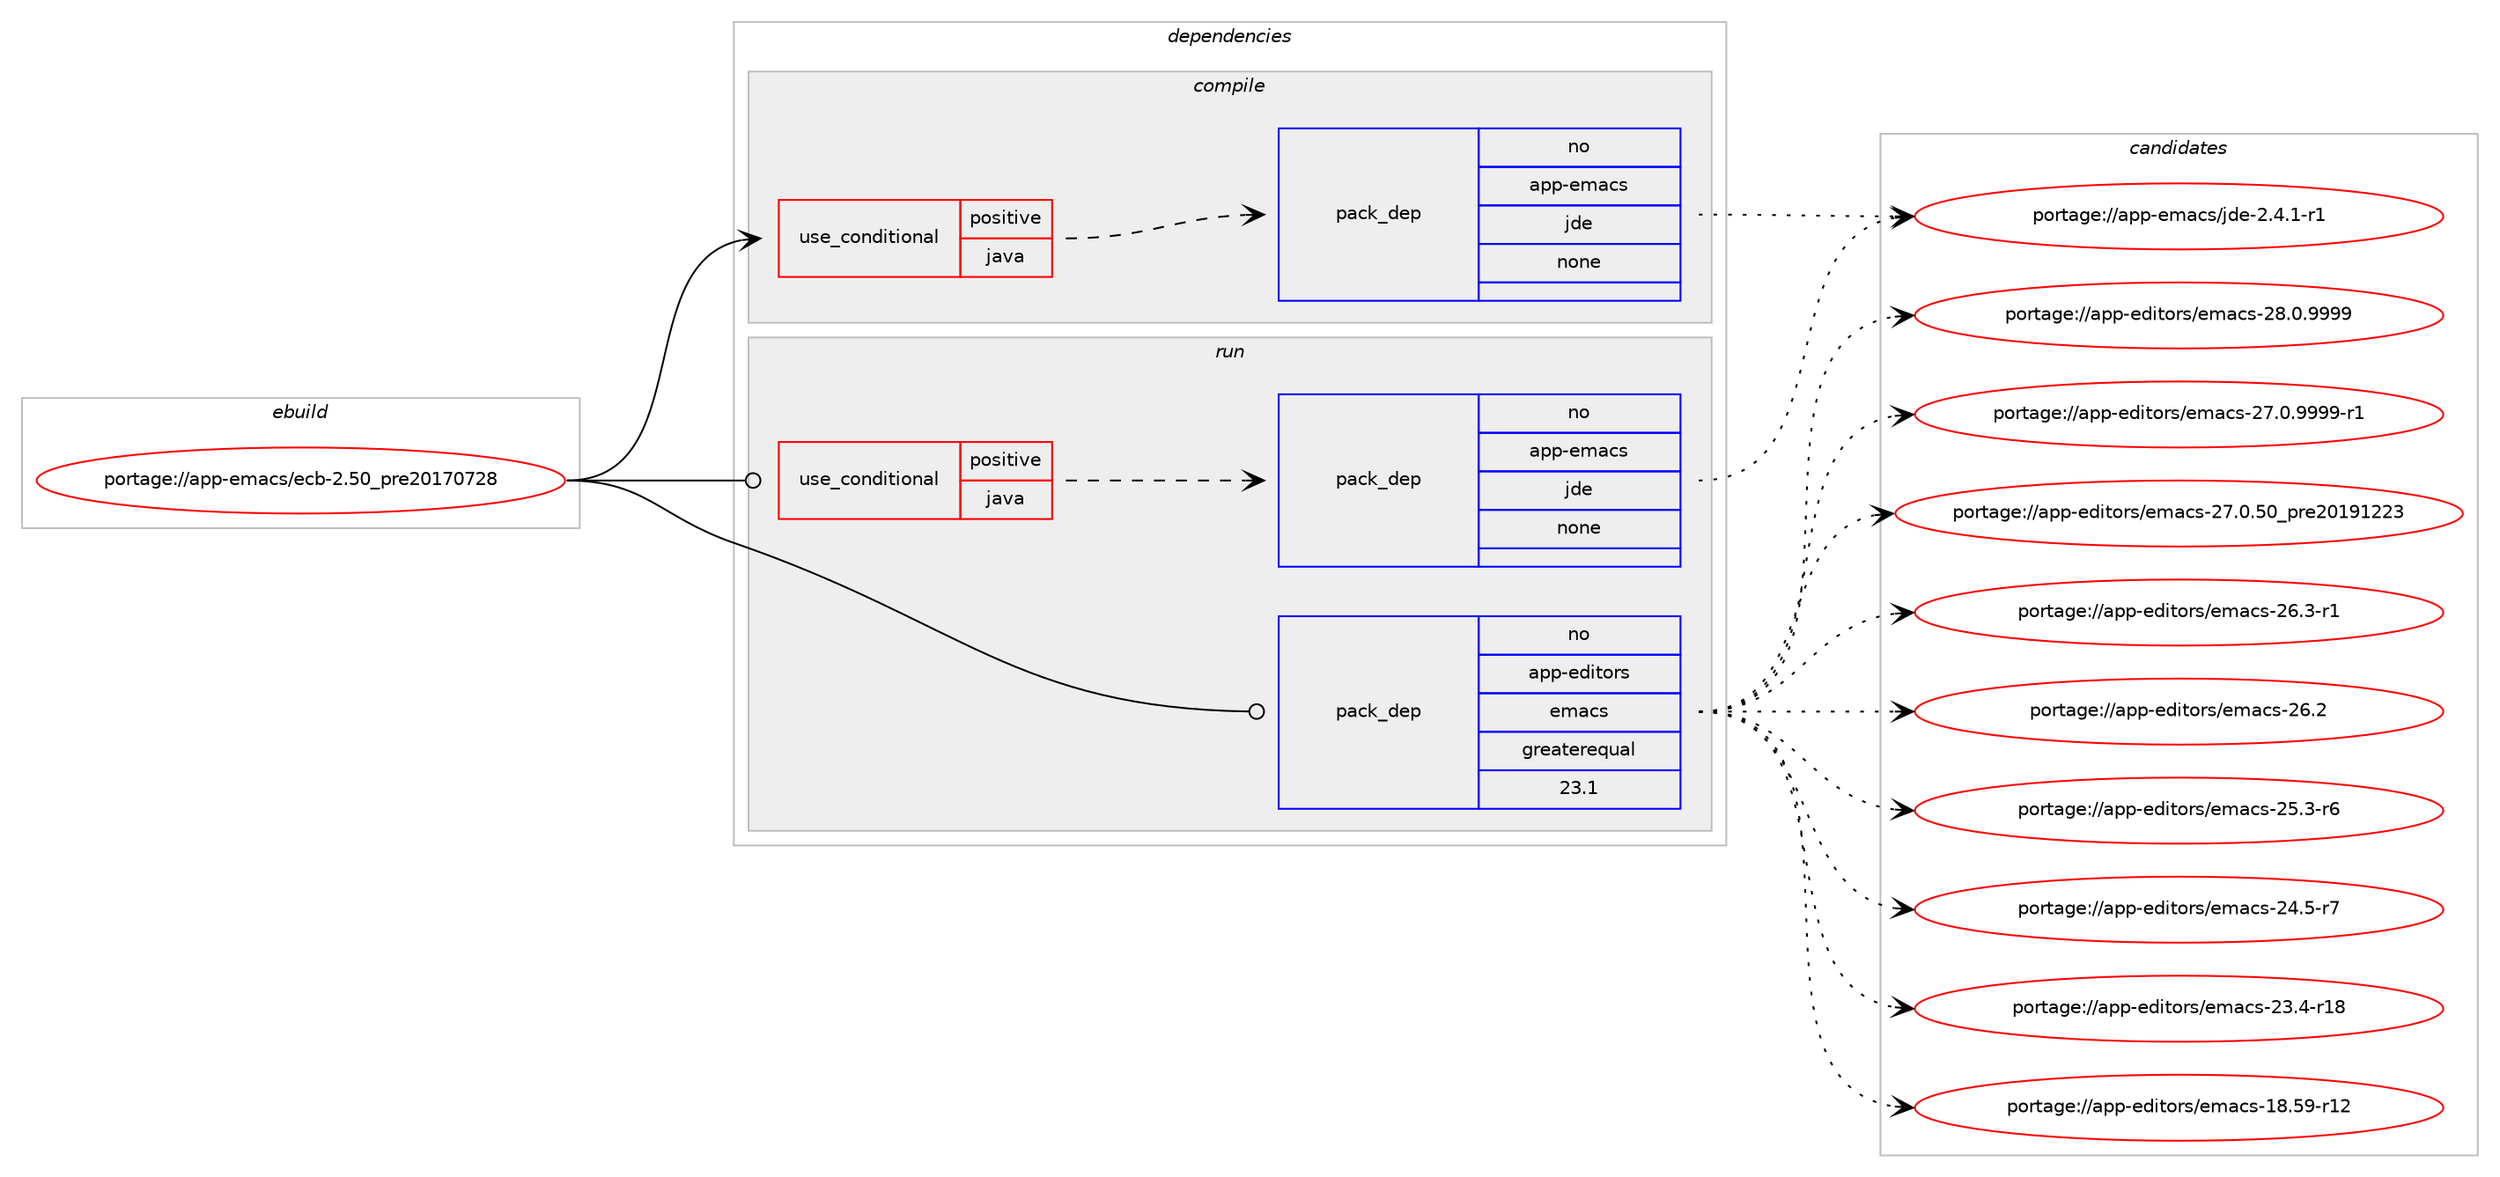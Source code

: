 digraph prolog {

# *************
# Graph options
# *************

newrank=true;
concentrate=true;
compound=true;
graph [rankdir=LR,fontname=Helvetica,fontsize=10,ranksep=1.5];#, ranksep=2.5, nodesep=0.2];
edge  [arrowhead=vee];
node  [fontname=Helvetica,fontsize=10];

# **********
# The ebuild
# **********

subgraph cluster_leftcol {
color=gray;
rank=same;
label=<<i>ebuild</i>>;
id [label="portage://app-emacs/ecb-2.50_pre20170728", color=red, width=4, href="../app-emacs/ecb-2.50_pre20170728.svg"];
}

# ****************
# The dependencies
# ****************

subgraph cluster_midcol {
color=gray;
label=<<i>dependencies</i>>;
subgraph cluster_compile {
fillcolor="#eeeeee";
style=filled;
label=<<i>compile</i>>;
subgraph cond149261 {
dependency634161 [label=<<TABLE BORDER="0" CELLBORDER="1" CELLSPACING="0" CELLPADDING="4"><TR><TD ROWSPAN="3" CELLPADDING="10">use_conditional</TD></TR><TR><TD>positive</TD></TR><TR><TD>java</TD></TR></TABLE>>, shape=none, color=red];
subgraph pack476487 {
dependency634162 [label=<<TABLE BORDER="0" CELLBORDER="1" CELLSPACING="0" CELLPADDING="4" WIDTH="220"><TR><TD ROWSPAN="6" CELLPADDING="30">pack_dep</TD></TR><TR><TD WIDTH="110">no</TD></TR><TR><TD>app-emacs</TD></TR><TR><TD>jde</TD></TR><TR><TD>none</TD></TR><TR><TD></TD></TR></TABLE>>, shape=none, color=blue];
}
dependency634161:e -> dependency634162:w [weight=20,style="dashed",arrowhead="vee"];
}
id:e -> dependency634161:w [weight=20,style="solid",arrowhead="vee"];
}
subgraph cluster_compileandrun {
fillcolor="#eeeeee";
style=filled;
label=<<i>compile and run</i>>;
}
subgraph cluster_run {
fillcolor="#eeeeee";
style=filled;
label=<<i>run</i>>;
subgraph cond149262 {
dependency634163 [label=<<TABLE BORDER="0" CELLBORDER="1" CELLSPACING="0" CELLPADDING="4"><TR><TD ROWSPAN="3" CELLPADDING="10">use_conditional</TD></TR><TR><TD>positive</TD></TR><TR><TD>java</TD></TR></TABLE>>, shape=none, color=red];
subgraph pack476488 {
dependency634164 [label=<<TABLE BORDER="0" CELLBORDER="1" CELLSPACING="0" CELLPADDING="4" WIDTH="220"><TR><TD ROWSPAN="6" CELLPADDING="30">pack_dep</TD></TR><TR><TD WIDTH="110">no</TD></TR><TR><TD>app-emacs</TD></TR><TR><TD>jde</TD></TR><TR><TD>none</TD></TR><TR><TD></TD></TR></TABLE>>, shape=none, color=blue];
}
dependency634163:e -> dependency634164:w [weight=20,style="dashed",arrowhead="vee"];
}
id:e -> dependency634163:w [weight=20,style="solid",arrowhead="odot"];
subgraph pack476489 {
dependency634165 [label=<<TABLE BORDER="0" CELLBORDER="1" CELLSPACING="0" CELLPADDING="4" WIDTH="220"><TR><TD ROWSPAN="6" CELLPADDING="30">pack_dep</TD></TR><TR><TD WIDTH="110">no</TD></TR><TR><TD>app-editors</TD></TR><TR><TD>emacs</TD></TR><TR><TD>greaterequal</TD></TR><TR><TD>23.1</TD></TR></TABLE>>, shape=none, color=blue];
}
id:e -> dependency634165:w [weight=20,style="solid",arrowhead="odot"];
}
}

# **************
# The candidates
# **************

subgraph cluster_choices {
rank=same;
color=gray;
label=<<i>candidates</i>>;

subgraph choice476487 {
color=black;
nodesep=1;
choice97112112451011099799115471061001014550465246494511449 [label="portage://app-emacs/jde-2.4.1-r1", color=red, width=4,href="../app-emacs/jde-2.4.1-r1.svg"];
dependency634162:e -> choice97112112451011099799115471061001014550465246494511449:w [style=dotted,weight="100"];
}
subgraph choice476488 {
color=black;
nodesep=1;
choice97112112451011099799115471061001014550465246494511449 [label="portage://app-emacs/jde-2.4.1-r1", color=red, width=4,href="../app-emacs/jde-2.4.1-r1.svg"];
dependency634164:e -> choice97112112451011099799115471061001014550465246494511449:w [style=dotted,weight="100"];
}
subgraph choice476489 {
color=black;
nodesep=1;
choice971121124510110010511611111411547101109979911545505646484657575757 [label="portage://app-editors/emacs-28.0.9999", color=red, width=4,href="../app-editors/emacs-28.0.9999.svg"];
choice9711211245101100105116111114115471011099799115455055464846575757574511449 [label="portage://app-editors/emacs-27.0.9999-r1", color=red, width=4,href="../app-editors/emacs-27.0.9999-r1.svg"];
choice97112112451011001051161111141154710110997991154550554648465348951121141015048495749505051 [label="portage://app-editors/emacs-27.0.50_pre20191223", color=red, width=4,href="../app-editors/emacs-27.0.50_pre20191223.svg"];
choice971121124510110010511611111411547101109979911545505446514511449 [label="portage://app-editors/emacs-26.3-r1", color=red, width=4,href="../app-editors/emacs-26.3-r1.svg"];
choice97112112451011001051161111141154710110997991154550544650 [label="portage://app-editors/emacs-26.2", color=red, width=4,href="../app-editors/emacs-26.2.svg"];
choice971121124510110010511611111411547101109979911545505346514511454 [label="portage://app-editors/emacs-25.3-r6", color=red, width=4,href="../app-editors/emacs-25.3-r6.svg"];
choice971121124510110010511611111411547101109979911545505246534511455 [label="portage://app-editors/emacs-24.5-r7", color=red, width=4,href="../app-editors/emacs-24.5-r7.svg"];
choice97112112451011001051161111141154710110997991154550514652451144956 [label="portage://app-editors/emacs-23.4-r18", color=red, width=4,href="../app-editors/emacs-23.4-r18.svg"];
choice9711211245101100105116111114115471011099799115454956465357451144950 [label="portage://app-editors/emacs-18.59-r12", color=red, width=4,href="../app-editors/emacs-18.59-r12.svg"];
dependency634165:e -> choice971121124510110010511611111411547101109979911545505646484657575757:w [style=dotted,weight="100"];
dependency634165:e -> choice9711211245101100105116111114115471011099799115455055464846575757574511449:w [style=dotted,weight="100"];
dependency634165:e -> choice97112112451011001051161111141154710110997991154550554648465348951121141015048495749505051:w [style=dotted,weight="100"];
dependency634165:e -> choice971121124510110010511611111411547101109979911545505446514511449:w [style=dotted,weight="100"];
dependency634165:e -> choice97112112451011001051161111141154710110997991154550544650:w [style=dotted,weight="100"];
dependency634165:e -> choice971121124510110010511611111411547101109979911545505346514511454:w [style=dotted,weight="100"];
dependency634165:e -> choice971121124510110010511611111411547101109979911545505246534511455:w [style=dotted,weight="100"];
dependency634165:e -> choice97112112451011001051161111141154710110997991154550514652451144956:w [style=dotted,weight="100"];
dependency634165:e -> choice9711211245101100105116111114115471011099799115454956465357451144950:w [style=dotted,weight="100"];
}
}

}
